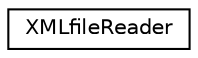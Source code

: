 digraph "Graphical Class Hierarchy"
{
  edge [fontname="Helvetica",fontsize="10",labelfontname="Helvetica",labelfontsize="10"];
  node [fontname="Helvetica",fontsize="10",shape=record];
  rankdir="LR";
  Node0 [label="XMLfileReader",height=0.2,width=0.4,color="black", fillcolor="white", style="filled",URL="$class_x_m_lfile_reader.html"];
}
